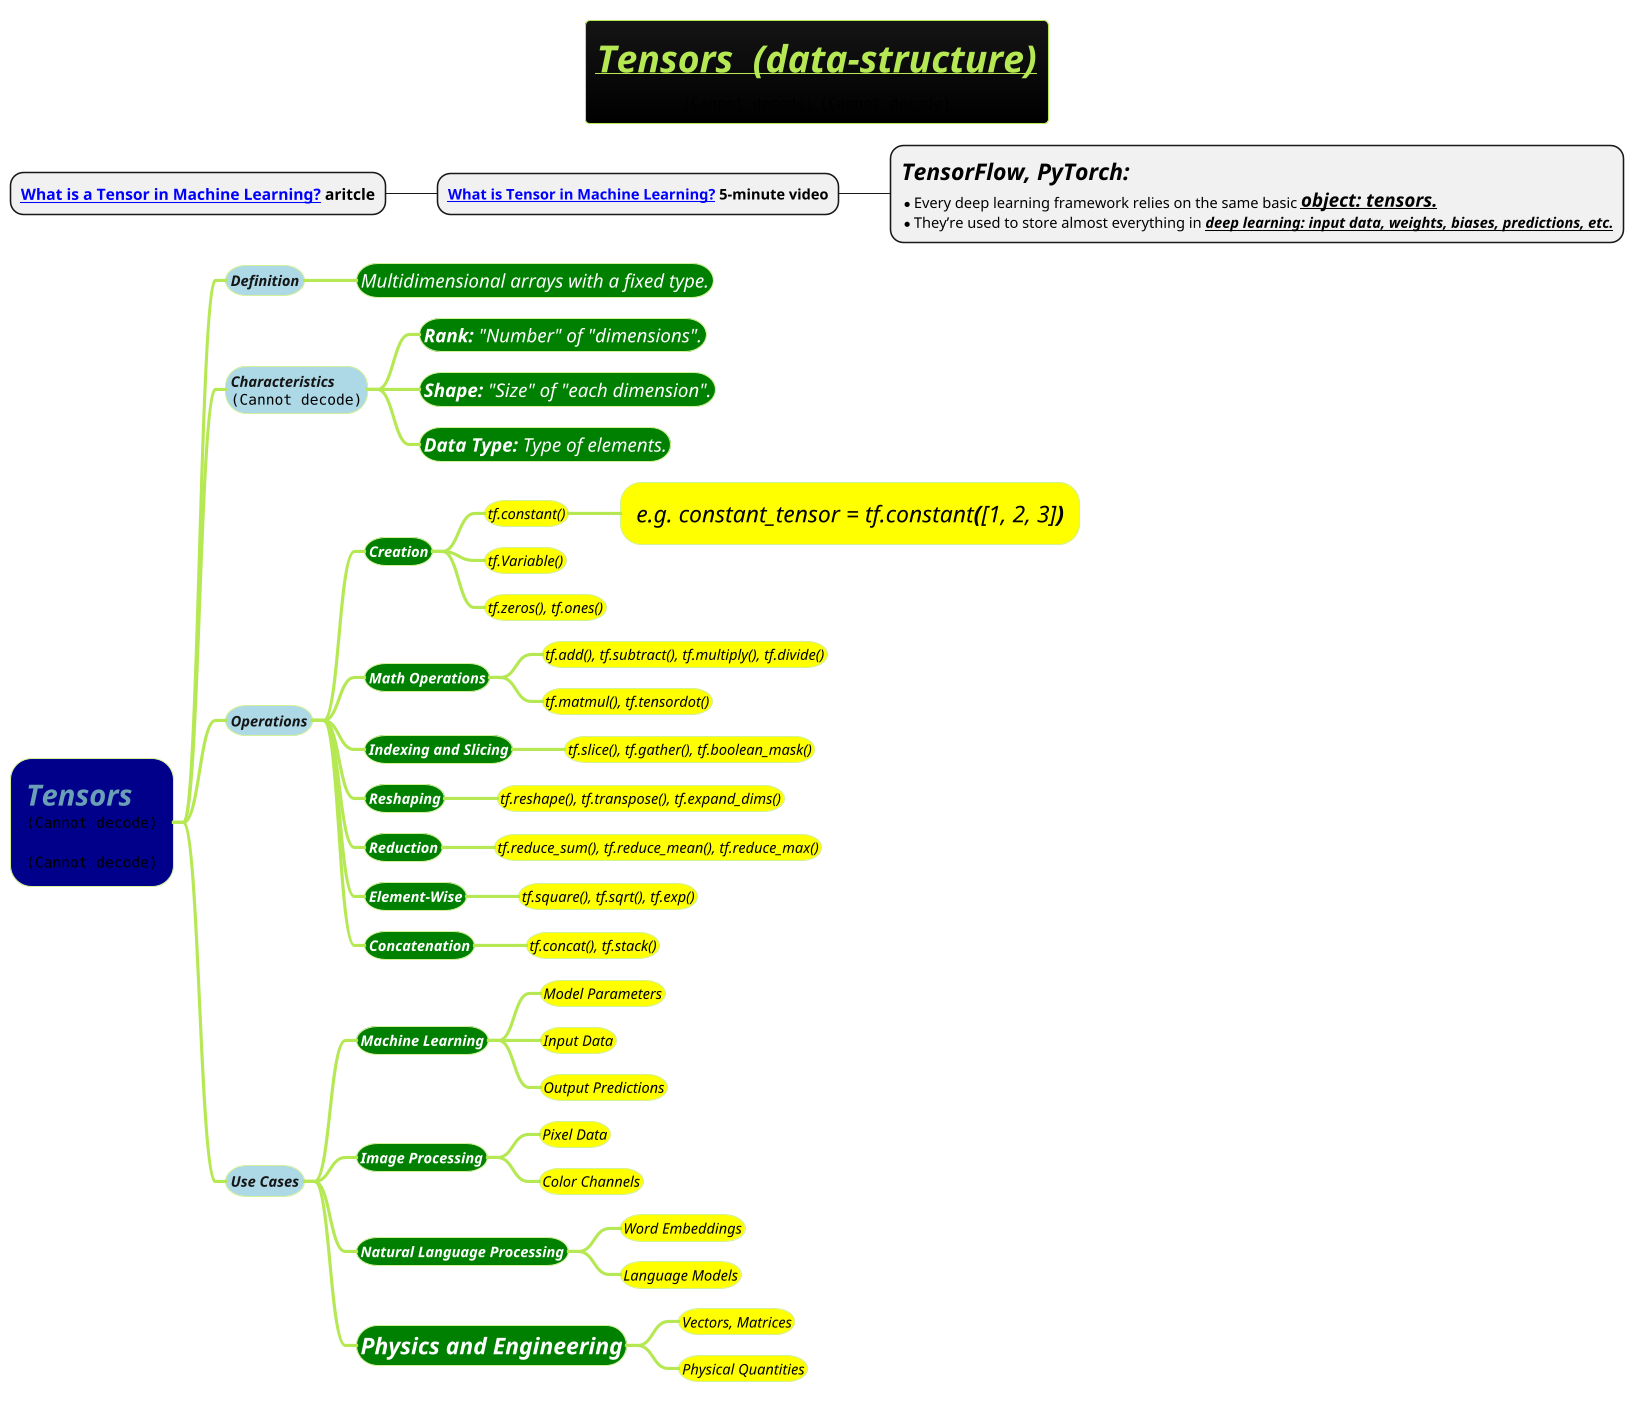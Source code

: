 @startmindmap
title =<i><b><u>Tensors  (data-structure)\n<img:images/img_3.png{scale=.966}> <img:images/img_2.png{scale=.55}>

* <size:15><b>[[https://towardsdatascience.com/what-is-a-tensor-in-deep-learning-6dedd95d6507 What is a Tensor in Machine Learning?]] aritcle
** <b>[[https://www.youtube.com/watch?app=desktop&v=tIqoI4jGE-w&ab_channel=MinsukHeo%ED%97%88%EB%AF%BC%EC%84%9D What is Tensor in Machine Learning?]] 5-minute video
***:=<i>TensorFlow, PyTorch:
* Every deep learning framework relies on the same basic <size:18><u><i><b>object: tensors.
* They’re used to store almost everything in <size:14><u><i><b>deep learning: input data, weights, biases, predictions, etc.;
!theme hacker

*[#darkblue] <size:28><i>Tensors\n<img:images/img_5.png{scale=.6}>\n\n<img:images/img_1.png{scale=.7}>
**[#lightblue] <i><size:14>Definition
***[#green] <color #white><i><size:18>Multidimensional arrays with a fixed type.
**[#lightblue] <i><size:14>Characteristics\n<img:images/img_4.png{scale=.8}>
***[#green] <color #white><i><size:18>**Rank:** "Number" of "dimensions".
***[#green] <color #white><i><size:18>**Shape:** "Size" of "each dimension".
***[#green] <color #white><i><size:18>**Data Type:** Type of elements.
**[#lightblue] <i><size:14>Operations
***[#green] <color #white><b><i><size:14>Creation
****[#yellow] <color #black><i><size:14>tf.constant()
*****[#yellow] <color #black><i><size:22>e.g. constant_tensor = tf.constant**(**[1, 2, 3]**)**
****[#yellow] <color #black><i><size:14>tf.Variable()
****[#yellow] <color #black><i><size:14>tf.zeros(), tf.ones()
***[#green] <color #white><b><i><size:14>Math Operations
****[#yellow] <color #black><i><size:14>tf.add(), tf.subtract(), tf.multiply(), tf.divide()
****[#yellow] <color #black><i><size:14>tf.matmul(), tf.tensordot()
***[#green] <color #white><b><i><size:14>Indexing and Slicing
****[#yellow] <color #black><i><size:14>tf.slice(), tf.gather(), tf.boolean_mask()
***[#green] <color #white><b><i><size:14>Reshaping
****[#yellow] <color #black><i><size:14>tf.reshape(), tf.transpose(), tf.expand_dims()
***[#green] <color #white><b><i><size:14>Reduction
****[#yellow] <color #black><i><size:14>tf.reduce_sum(), tf.reduce_mean(), tf.reduce_max()
***[#green] <color #white><b><i><size:14>Element-Wise
****[#yellow] <color #black><i><size:14>tf.square(), tf.sqrt(), tf.exp()
***[#green] <color #white><b><i><size:14>Concatenation
****[#yellow] <color #black><i><size:14>tf.concat(), tf.stack()
**[#lightblue] <i><size:14>Use Cases
***[#green] <color #white><b><i><size:14>Machine Learning
****[#yellow] <color #black><i><size:14>Model Parameters
****[#yellow] <color #black><i><size:14>Input Data
****[#yellow] <color #black><i><size:14>Output Predictions
***[#green] <color #white><b><i><size:14>Image Processing
****[#yellow] <color #black><i><size:14>Pixel Data
****[#yellow] <color #black><i><size:14>Color Channels
***[#green] <color #white><b><i><size:14>Natural Language Processing
****[#yellow] <color #black><i><size:14>Word Embeddings
****[#yellow] <color #black><i><size:14>Language Models
***[#green] <color #white><b><i><size:22>Physics and Engineering
****[#yellow] <color #black><i><size:14>Vectors, Matrices
****[#yellow] <color #black><i><size:14>Physical Quantities
@endmindmap
